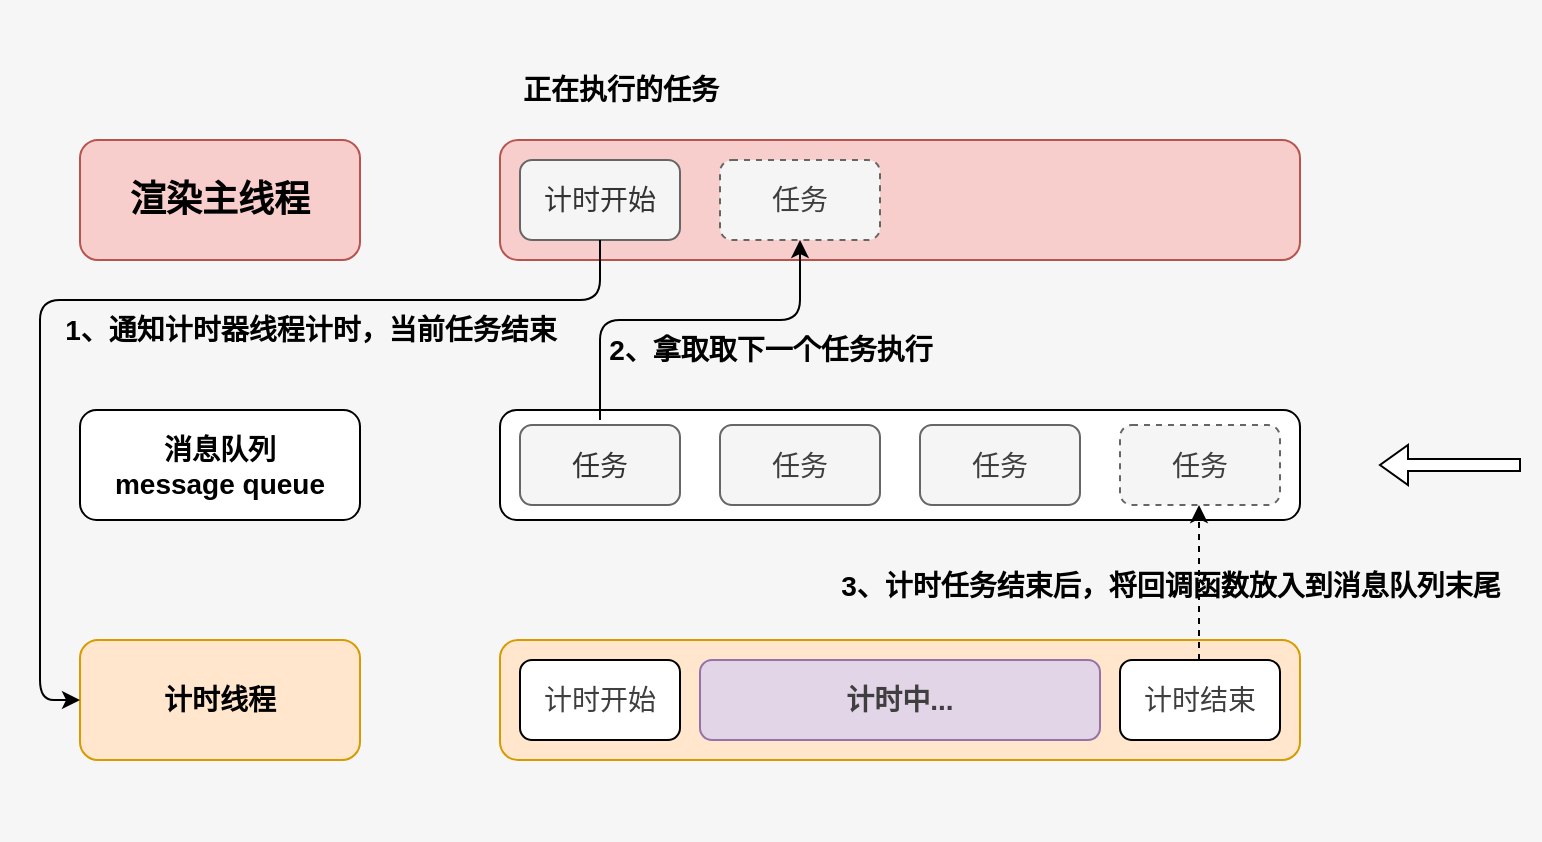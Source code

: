<mxfile>
    <diagram id="LqSBInaZh4L83MrBTG7g" name="第 1 页">
        <mxGraphModel dx="1733" dy="2905" grid="1" gridSize="10" guides="1" tooltips="1" connect="1" arrows="1" fold="1" page="1" pageScale="1" pageWidth="827" pageHeight="1169" background="#F6F6F7" math="0" shadow="0">
            <root>
                <mxCell id="0"/>
                <mxCell id="1" parent="0"/>
                <mxCell id="72" value="" style="rounded=1;whiteSpace=wrap;html=1;fillColor=none;strokeColor=none;" parent="1" vertex="1">
                    <mxGeometry x="-20" y="-1180" width="770" height="420" as="geometry"/>
                </mxCell>
                <mxCell id="48" value="&lt;font&gt;正在执行的任务&lt;/font&gt;" style="text;html=1;align=center;verticalAlign=middle;resizable=0;points=[];autosize=1;strokeColor=none;fillColor=none;fontStyle=1;fontSize=14;" parent="1" vertex="1">
                    <mxGeometry x="230" y="-1150" width="120" height="30" as="geometry"/>
                </mxCell>
                <mxCell id="49" value="&lt;b&gt;&lt;font style=&quot;font-size: 18px;&quot;&gt;渲染主线程&lt;/font&gt;&lt;/b&gt;" style="rounded=1;whiteSpace=wrap;html=1;fillColor=#f8cecc;strokeColor=#b85450;" parent="1" vertex="1">
                    <mxGeometry x="20" y="-1110" width="140" height="60" as="geometry"/>
                </mxCell>
                <mxCell id="50" style="edgeStyle=none;html=1;exitX=1;exitY=0.5;exitDx=0;exitDy=0;" parent="1" source="51" edge="1">
                    <mxGeometry relative="1" as="geometry">
                        <mxPoint x="620" y="-1080" as="targetPoint"/>
                    </mxGeometry>
                </mxCell>
                <mxCell id="51" value="" style="rounded=1;whiteSpace=wrap;html=1;fillColor=#f8cecc;strokeColor=#b85450;" parent="1" vertex="1">
                    <mxGeometry x="230" y="-1110" width="400" height="60" as="geometry"/>
                </mxCell>
                <mxCell id="52" value="消息队列&lt;div&gt;message queue&lt;/div&gt;" style="rounded=1;whiteSpace=wrap;html=1;fontStyle=1;fontSize=14;" parent="1" vertex="1">
                    <mxGeometry x="20" y="-975" width="140" height="55" as="geometry"/>
                </mxCell>
                <mxCell id="53" value="&lt;span style=&quot;font-size: 14px;&quot;&gt;计时开始&lt;/span&gt;" style="rounded=1;whiteSpace=wrap;html=1;fillColor=#f5f5f5;fontColor=#333333;strokeColor=#666666;" parent="1" vertex="1">
                    <mxGeometry x="240" y="-1100" width="80" height="40" as="geometry"/>
                </mxCell>
                <mxCell id="54" value="" style="rounded=1;whiteSpace=wrap;html=1;" parent="1" vertex="1">
                    <mxGeometry x="230" y="-975" width="400" height="55" as="geometry"/>
                </mxCell>
                <mxCell id="55" value="&lt;font style=&quot;font-size: 14px;&quot;&gt;任务&lt;/font&gt;" style="rounded=1;whiteSpace=wrap;html=1;fillColor=#f5f5f5;fontColor=#333333;strokeColor=#666666;" parent="1" vertex="1">
                    <mxGeometry x="240" y="-967.5" width="80" height="40" as="geometry"/>
                </mxCell>
                <mxCell id="56" value="&lt;font style=&quot;font-size: 14px;&quot;&gt;&lt;b&gt;计时线程&lt;/b&gt;&lt;/font&gt;" style="rounded=1;whiteSpace=wrap;html=1;fillColor=#ffe6cc;strokeColor=#d79b00;" parent="1" vertex="1">
                    <mxGeometry x="20" y="-860" width="140" height="60" as="geometry"/>
                </mxCell>
                <mxCell id="57" value="&lt;span style=&quot;color: rgb(63, 63, 63); font-size: 14px;&quot;&gt;任务&lt;/span&gt;" style="rounded=1;whiteSpace=wrap;html=1;fillColor=#f5f5f5;fontColor=#333333;strokeColor=#666666;" parent="1" vertex="1">
                    <mxGeometry x="340" y="-967.5" width="80" height="40" as="geometry"/>
                </mxCell>
                <mxCell id="58" value="&lt;span style=&quot;color: rgb(63, 63, 63); font-size: 14px;&quot;&gt;任务&lt;/span&gt;" style="rounded=1;whiteSpace=wrap;html=1;fillColor=#f5f5f5;fontColor=#333333;strokeColor=#666666;" parent="1" vertex="1">
                    <mxGeometry x="440" y="-967.5" width="80" height="40" as="geometry"/>
                </mxCell>
                <mxCell id="59" value="&lt;span style=&quot;color: rgb(63, 63, 63); font-size: 14px;&quot;&gt;任务&lt;/span&gt;" style="rounded=1;whiteSpace=wrap;html=1;dashed=1;fillColor=#f5f5f5;fontColor=#333333;strokeColor=#666666;" parent="1" vertex="1">
                    <mxGeometry x="540" y="-967.5" width="80" height="40" as="geometry"/>
                </mxCell>
                <mxCell id="60" value="" style="shape=singleArrow;direction=west;whiteSpace=wrap;html=1;" parent="1" vertex="1">
                    <mxGeometry x="670" y="-957.5" width="70" height="20" as="geometry"/>
                </mxCell>
                <mxCell id="61" value="" style="rounded=1;whiteSpace=wrap;html=1;fillColor=#ffe6cc;strokeColor=#d79b00;" parent="1" vertex="1">
                    <mxGeometry x="230" y="-860" width="400" height="60" as="geometry"/>
                </mxCell>
                <mxCell id="62" value="&lt;span style=&quot;color: rgb(63, 63, 63); font-size: 14px;&quot;&gt;计时开始&lt;/span&gt;" style="rounded=1;whiteSpace=wrap;html=1;" parent="1" vertex="1">
                    <mxGeometry x="240" y="-850" width="80" height="40" as="geometry"/>
                </mxCell>
                <mxCell id="63" value="&lt;span style=&quot;color: rgb(63, 63, 63); font-size: 14px;&quot;&gt;计时结束&lt;/span&gt;" style="rounded=1;whiteSpace=wrap;html=1;" parent="1" vertex="1">
                    <mxGeometry x="540" y="-850" width="80" height="40" as="geometry"/>
                </mxCell>
                <mxCell id="64" value="&lt;b style=&quot;color: rgb(63, 63, 63); font-size: 14px;&quot;&gt;计时中...&lt;/b&gt;" style="rounded=1;whiteSpace=wrap;html=1;fillColor=#e1d5e7;strokeColor=#9673a6;" parent="1" vertex="1">
                    <mxGeometry x="330" y="-850" width="200" height="40" as="geometry"/>
                </mxCell>
                <mxCell id="65" value="" style="endArrow=classic;html=1;dashed=1;exitX=0.5;exitY=0;exitDx=0;exitDy=0;entryX=0.5;entryY=1;entryDx=0;entryDy=0;" parent="1" edge="1">
                    <mxGeometry width="50" height="50" relative="1" as="geometry">
                        <mxPoint x="579.5" y="-850" as="sourcePoint"/>
                        <mxPoint x="579.5" y="-927.5" as="targetPoint"/>
                        <Array as="points"/>
                    </mxGeometry>
                </mxCell>
                <mxCell id="66" value="" style="endArrow=classic;html=1;exitX=0.5;exitY=1;exitDx=0;exitDy=0;entryX=0;entryY=0.5;entryDx=0;entryDy=0;" parent="1" source="53" target="56" edge="1">
                    <mxGeometry width="50" height="50" relative="1" as="geometry">
                        <mxPoint x="280" y="-1030" as="sourcePoint"/>
                        <mxPoint y="-830" as="targetPoint"/>
                        <Array as="points">
                            <mxPoint x="280" y="-1030"/>
                            <mxPoint y="-1030"/>
                            <mxPoint y="-830"/>
                        </Array>
                    </mxGeometry>
                </mxCell>
                <mxCell id="67" value="1、通知计时器线程计时，当前任务结束" style="text;html=1;align=center;verticalAlign=middle;resizable=0;points=[];autosize=1;strokeColor=none;fillColor=none;fontStyle=1;fontSize=14;" parent="1" vertex="1">
                    <mxGeometry y="-1030" width="270" height="30" as="geometry"/>
                </mxCell>
                <mxCell id="68" value="" style="endArrow=classic;html=1;exitX=0.125;exitY=0.091;exitDx=0;exitDy=0;exitPerimeter=0;entryX=0.5;entryY=1;entryDx=0;entryDy=0;" parent="1" source="54" target="69" edge="1">
                    <mxGeometry width="50" height="50" relative="1" as="geometry">
                        <mxPoint x="390" y="-870" as="sourcePoint"/>
                        <mxPoint x="390" y="-1030" as="targetPoint"/>
                        <Array as="points">
                            <mxPoint x="280" y="-1020"/>
                            <mxPoint x="380" y="-1020"/>
                        </Array>
                    </mxGeometry>
                </mxCell>
                <mxCell id="69" value="&lt;span style=&quot;color: rgb(63, 63, 63); font-size: 14px;&quot;&gt;任务&lt;/span&gt;" style="rounded=1;whiteSpace=wrap;html=1;dashed=1;fillColor=#f5f5f5;fontColor=#333333;strokeColor=#666666;" parent="1" vertex="1">
                    <mxGeometry x="340" y="-1100" width="80" height="40" as="geometry"/>
                </mxCell>
                <mxCell id="70" value="2、拿取取下一个任务执行" style="text;html=1;align=center;verticalAlign=middle;resizable=0;points=[];autosize=1;strokeColor=none;fillColor=none;fontStyle=1;fontSize=14;" parent="1" vertex="1">
                    <mxGeometry x="270" y="-1020" width="190" height="30" as="geometry"/>
                </mxCell>
                <mxCell id="71" value="3、计时任务结束后，将回调函数放入到消息队列末尾" style="text;html=1;align=center;verticalAlign=middle;resizable=0;points=[];autosize=1;strokeColor=none;fillColor=none;fontStyle=1;fontSize=14;" parent="1" vertex="1">
                    <mxGeometry x="390" y="-902" width="350" height="30" as="geometry"/>
                </mxCell>
            </root>
        </mxGraphModel>
    </diagram>
</mxfile>
